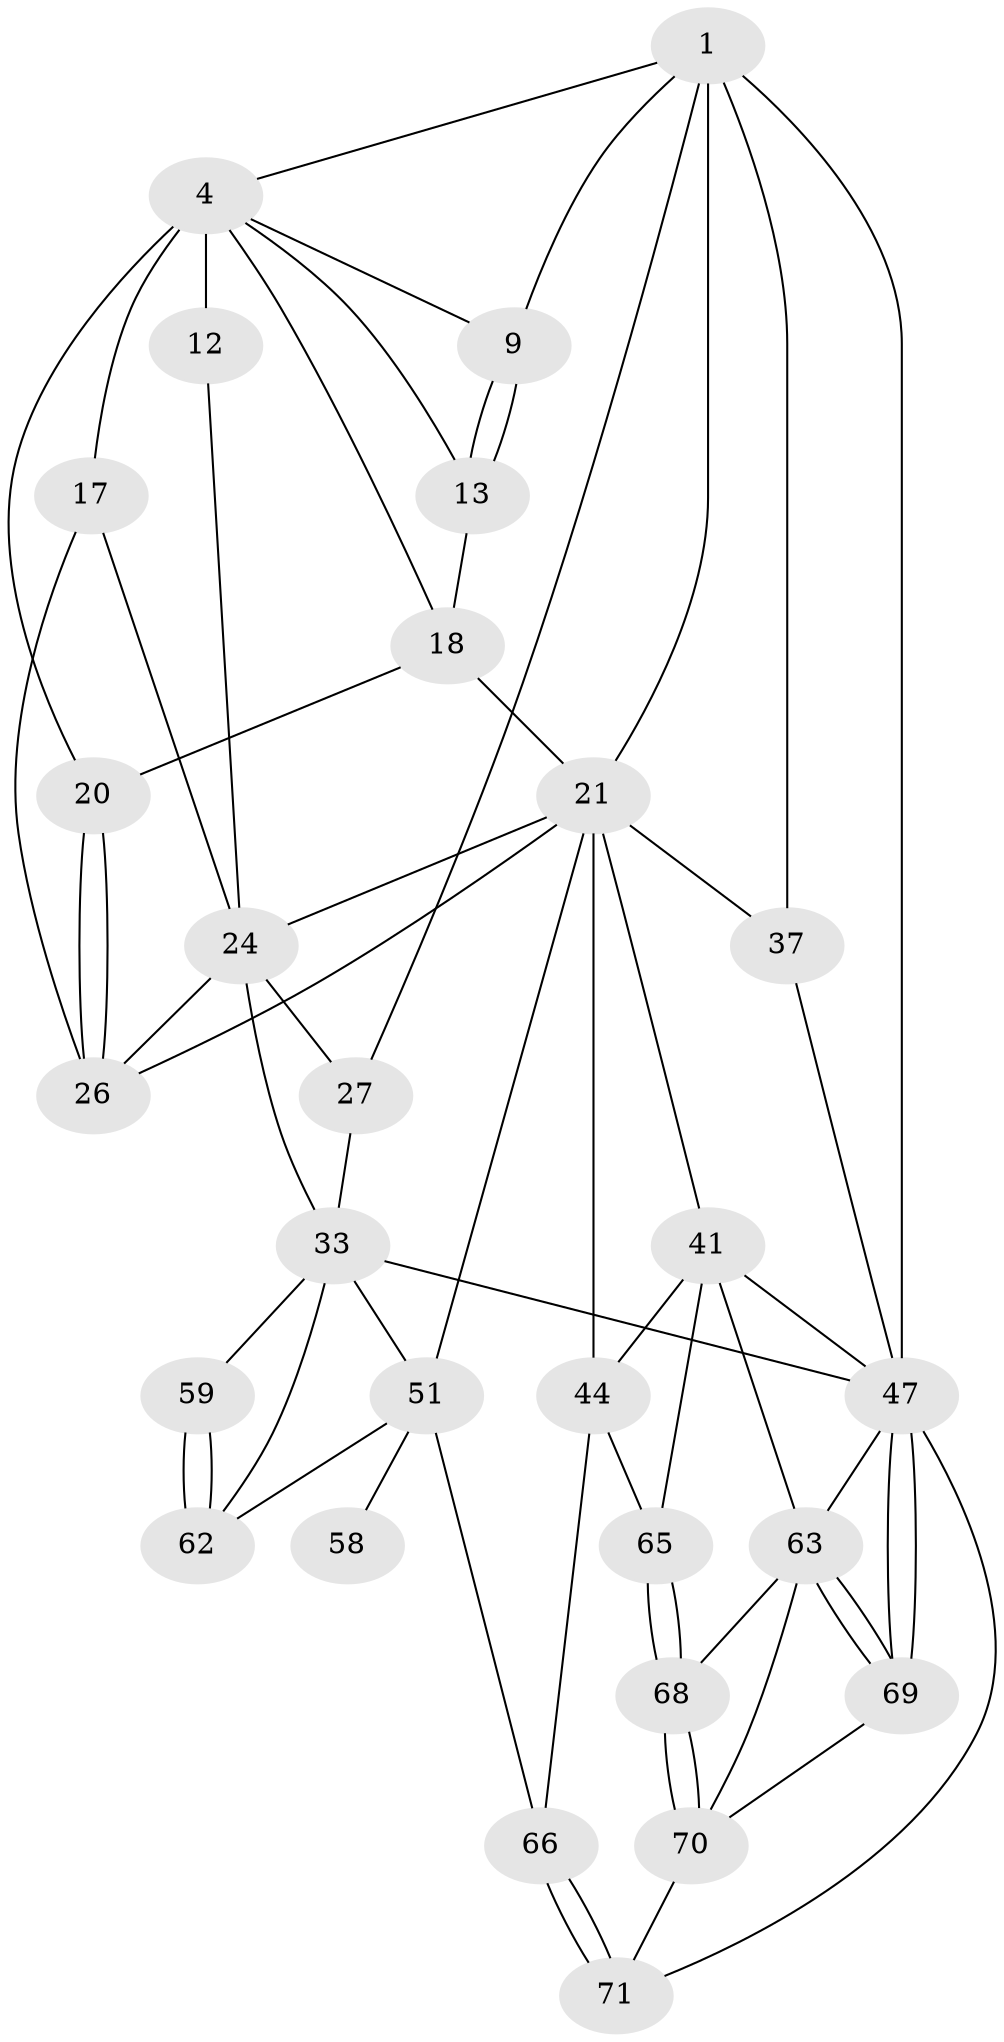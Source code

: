 // original degree distribution, {3: 0.05555555555555555, 6: 0.2222222222222222, 5: 0.5277777777777778, 4: 0.19444444444444445}
// Generated by graph-tools (version 1.1) at 2025/21/03/04/25 18:21:40]
// undirected, 28 vertices, 64 edges
graph export_dot {
graph [start="1"]
  node [color=gray90,style=filled];
  1 [pos="+0.6774855251385062+0",super="+2+7"];
  4 [pos="+0.06455979626708835+0",super="+5"];
  9 [pos="+0.6569362925142361+0.2926510528800247"];
  12 [pos="+0.1307089741375568+0.3051789080423771"];
  13 [pos="+0.6201002920881271+0.28610286639920446"];
  17 [pos="+0.3100392737484796+0.3182890957842665",super="+23"];
  18 [pos="+0.5310296492086848+0.33286776624149794",super="+19"];
  20 [pos="+0.4762101164105363+0.3694483312921899"];
  21 [pos="+0.7716899092664549+0.3823225506786899",super="+39+22"];
  24 [pos="+0.12821255056346748+0.4169048202987037",super="+25+32"];
  26 [pos="+0.37222143056068785+0.4431519090071126",super="+30"];
  27 [pos="+0+0.28423986283727337"];
  33 [pos="+0+0.6069076809698717",super="+34"];
  37 [pos="+1+0.3506191244637605",super="+38+45"];
  41 [pos="+0.7367699298806237+0.6460836123515113",super="+42"];
  44 [pos="+0.5399293362217545+0.6405268751840266",super="+53"];
  47 [pos="+1+1",super="+56+48"];
  51 [pos="+0.17590813253910667+0.7791296771048756",super="+52+60"];
  58 [pos="+0.04906596128129871+0.800292660355418"];
  59 [pos="+0.04210798901352368+0.8010983564520547"];
  62 [pos="+0.04691553322692934+0.8573986699239371"];
  63 [pos="+0.9670903197403037+1",super="+64"];
  65 [pos="+0.4377227626210377+0.8950574316562958"];
  66 [pos="+0.11397180341569536+1"];
  68 [pos="+0.49943722992628575+1"];
  69 [pos="+1+1"];
  70 [pos="+0.49797849541171546+1",super="+72"];
  71 [pos="+0.09983607593290289+1"];
  1 -- 4;
  1 -- 27;
  1 -- 47 [weight=2];
  1 -- 21;
  1 -- 37;
  1 -- 9;
  4 -- 12 [weight=2];
  4 -- 17 [weight=2];
  4 -- 18;
  4 -- 20;
  4 -- 9;
  4 -- 13;
  9 -- 13;
  9 -- 13;
  12 -- 24;
  13 -- 18;
  17 -- 24;
  17 -- 26;
  18 -- 20;
  18 -- 21;
  20 -- 26;
  20 -- 26;
  21 -- 41;
  21 -- 37 [weight=2];
  21 -- 51;
  21 -- 24;
  21 -- 26;
  21 -- 44 [weight=2];
  24 -- 27;
  24 -- 33;
  24 -- 26;
  27 -- 33;
  33 -- 51;
  33 -- 59;
  33 -- 62;
  33 -- 47;
  37 -- 47;
  41 -- 44;
  41 -- 65;
  41 -- 63;
  41 -- 47;
  44 -- 65;
  44 -- 66;
  47 -- 69;
  47 -- 69;
  47 -- 71;
  47 -- 63;
  51 -- 58 [weight=2];
  51 -- 66;
  51 -- 62;
  59 -- 62;
  59 -- 62;
  63 -- 69;
  63 -- 69;
  63 -- 68;
  63 -- 70;
  65 -- 68;
  65 -- 68;
  66 -- 71;
  66 -- 71;
  68 -- 70;
  68 -- 70;
  69 -- 70;
  70 -- 71;
}
